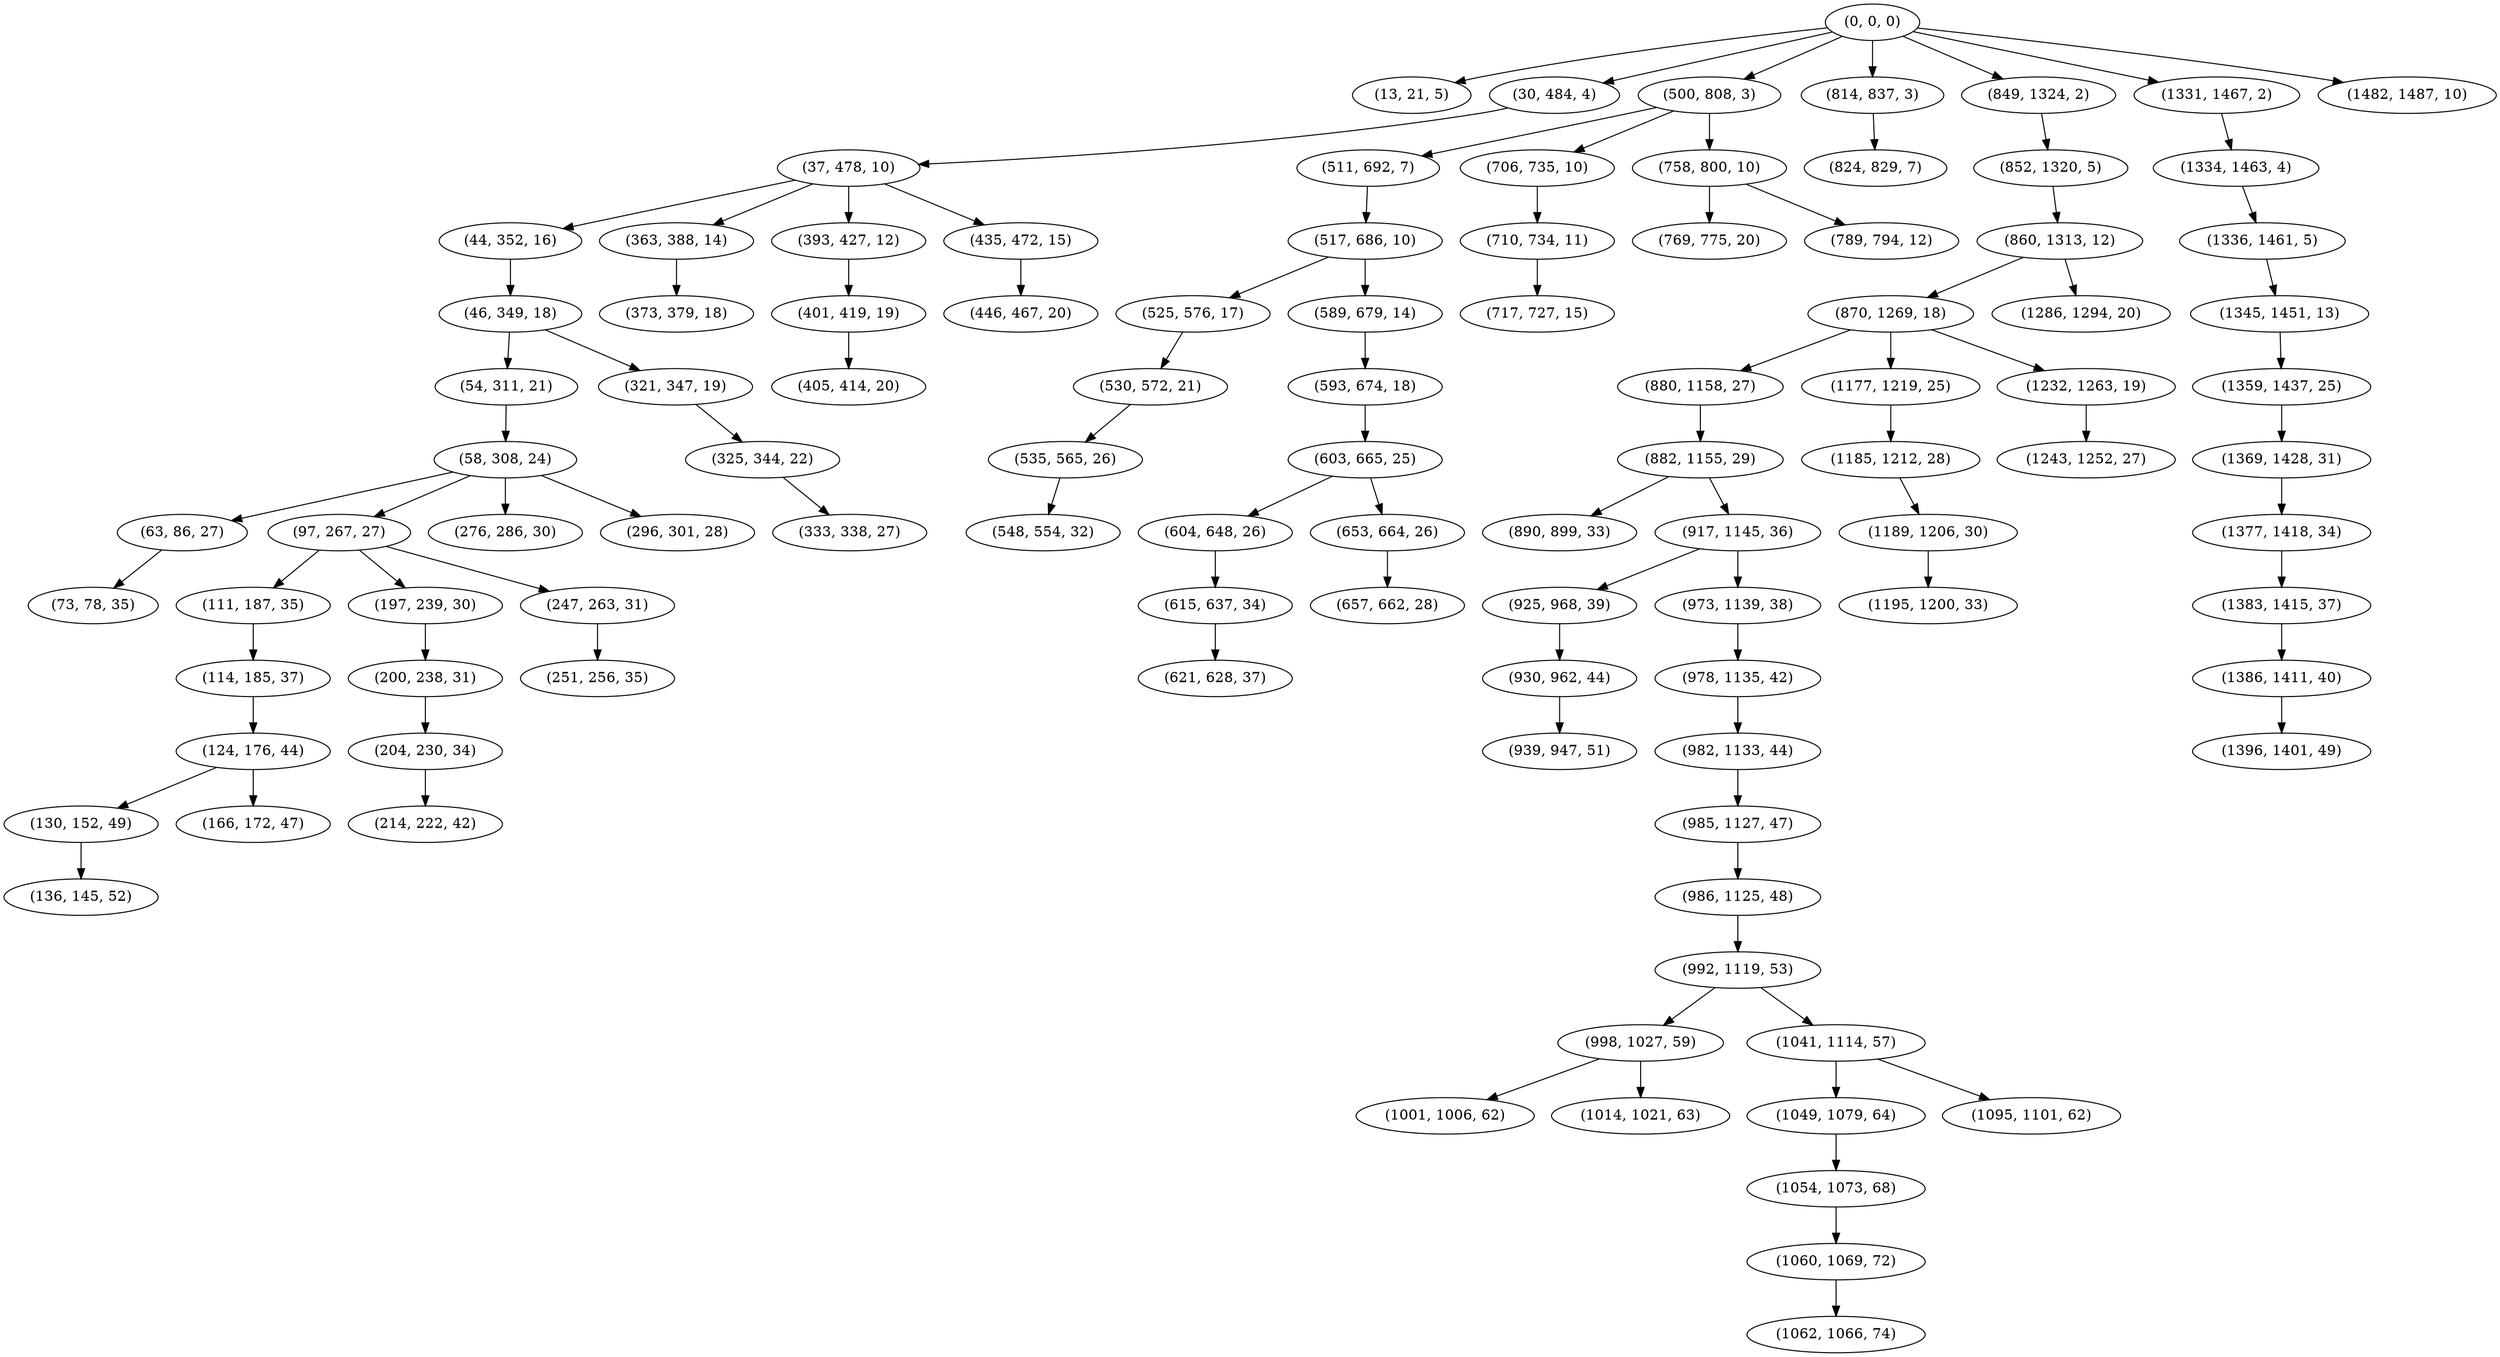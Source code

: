 digraph tree {
    "(0, 0, 0)";
    "(13, 21, 5)";
    "(30, 484, 4)";
    "(37, 478, 10)";
    "(44, 352, 16)";
    "(46, 349, 18)";
    "(54, 311, 21)";
    "(58, 308, 24)";
    "(63, 86, 27)";
    "(73, 78, 35)";
    "(97, 267, 27)";
    "(111, 187, 35)";
    "(114, 185, 37)";
    "(124, 176, 44)";
    "(130, 152, 49)";
    "(136, 145, 52)";
    "(166, 172, 47)";
    "(197, 239, 30)";
    "(200, 238, 31)";
    "(204, 230, 34)";
    "(214, 222, 42)";
    "(247, 263, 31)";
    "(251, 256, 35)";
    "(276, 286, 30)";
    "(296, 301, 28)";
    "(321, 347, 19)";
    "(325, 344, 22)";
    "(333, 338, 27)";
    "(363, 388, 14)";
    "(373, 379, 18)";
    "(393, 427, 12)";
    "(401, 419, 19)";
    "(405, 414, 20)";
    "(435, 472, 15)";
    "(446, 467, 20)";
    "(500, 808, 3)";
    "(511, 692, 7)";
    "(517, 686, 10)";
    "(525, 576, 17)";
    "(530, 572, 21)";
    "(535, 565, 26)";
    "(548, 554, 32)";
    "(589, 679, 14)";
    "(593, 674, 18)";
    "(603, 665, 25)";
    "(604, 648, 26)";
    "(615, 637, 34)";
    "(621, 628, 37)";
    "(653, 664, 26)";
    "(657, 662, 28)";
    "(706, 735, 10)";
    "(710, 734, 11)";
    "(717, 727, 15)";
    "(758, 800, 10)";
    "(769, 775, 20)";
    "(789, 794, 12)";
    "(814, 837, 3)";
    "(824, 829, 7)";
    "(849, 1324, 2)";
    "(852, 1320, 5)";
    "(860, 1313, 12)";
    "(870, 1269, 18)";
    "(880, 1158, 27)";
    "(882, 1155, 29)";
    "(890, 899, 33)";
    "(917, 1145, 36)";
    "(925, 968, 39)";
    "(930, 962, 44)";
    "(939, 947, 51)";
    "(973, 1139, 38)";
    "(978, 1135, 42)";
    "(982, 1133, 44)";
    "(985, 1127, 47)";
    "(986, 1125, 48)";
    "(992, 1119, 53)";
    "(998, 1027, 59)";
    "(1001, 1006, 62)";
    "(1014, 1021, 63)";
    "(1041, 1114, 57)";
    "(1049, 1079, 64)";
    "(1054, 1073, 68)";
    "(1060, 1069, 72)";
    "(1062, 1066, 74)";
    "(1095, 1101, 62)";
    "(1177, 1219, 25)";
    "(1185, 1212, 28)";
    "(1189, 1206, 30)";
    "(1195, 1200, 33)";
    "(1232, 1263, 19)";
    "(1243, 1252, 27)";
    "(1286, 1294, 20)";
    "(1331, 1467, 2)";
    "(1334, 1463, 4)";
    "(1336, 1461, 5)";
    "(1345, 1451, 13)";
    "(1359, 1437, 25)";
    "(1369, 1428, 31)";
    "(1377, 1418, 34)";
    "(1383, 1415, 37)";
    "(1386, 1411, 40)";
    "(1396, 1401, 49)";
    "(1482, 1487, 10)";
    "(0, 0, 0)" -> "(13, 21, 5)";
    "(0, 0, 0)" -> "(30, 484, 4)";
    "(0, 0, 0)" -> "(500, 808, 3)";
    "(0, 0, 0)" -> "(814, 837, 3)";
    "(0, 0, 0)" -> "(849, 1324, 2)";
    "(0, 0, 0)" -> "(1331, 1467, 2)";
    "(0, 0, 0)" -> "(1482, 1487, 10)";
    "(30, 484, 4)" -> "(37, 478, 10)";
    "(37, 478, 10)" -> "(44, 352, 16)";
    "(37, 478, 10)" -> "(363, 388, 14)";
    "(37, 478, 10)" -> "(393, 427, 12)";
    "(37, 478, 10)" -> "(435, 472, 15)";
    "(44, 352, 16)" -> "(46, 349, 18)";
    "(46, 349, 18)" -> "(54, 311, 21)";
    "(46, 349, 18)" -> "(321, 347, 19)";
    "(54, 311, 21)" -> "(58, 308, 24)";
    "(58, 308, 24)" -> "(63, 86, 27)";
    "(58, 308, 24)" -> "(97, 267, 27)";
    "(58, 308, 24)" -> "(276, 286, 30)";
    "(58, 308, 24)" -> "(296, 301, 28)";
    "(63, 86, 27)" -> "(73, 78, 35)";
    "(97, 267, 27)" -> "(111, 187, 35)";
    "(97, 267, 27)" -> "(197, 239, 30)";
    "(97, 267, 27)" -> "(247, 263, 31)";
    "(111, 187, 35)" -> "(114, 185, 37)";
    "(114, 185, 37)" -> "(124, 176, 44)";
    "(124, 176, 44)" -> "(130, 152, 49)";
    "(124, 176, 44)" -> "(166, 172, 47)";
    "(130, 152, 49)" -> "(136, 145, 52)";
    "(197, 239, 30)" -> "(200, 238, 31)";
    "(200, 238, 31)" -> "(204, 230, 34)";
    "(204, 230, 34)" -> "(214, 222, 42)";
    "(247, 263, 31)" -> "(251, 256, 35)";
    "(321, 347, 19)" -> "(325, 344, 22)";
    "(325, 344, 22)" -> "(333, 338, 27)";
    "(363, 388, 14)" -> "(373, 379, 18)";
    "(393, 427, 12)" -> "(401, 419, 19)";
    "(401, 419, 19)" -> "(405, 414, 20)";
    "(435, 472, 15)" -> "(446, 467, 20)";
    "(500, 808, 3)" -> "(511, 692, 7)";
    "(500, 808, 3)" -> "(706, 735, 10)";
    "(500, 808, 3)" -> "(758, 800, 10)";
    "(511, 692, 7)" -> "(517, 686, 10)";
    "(517, 686, 10)" -> "(525, 576, 17)";
    "(517, 686, 10)" -> "(589, 679, 14)";
    "(525, 576, 17)" -> "(530, 572, 21)";
    "(530, 572, 21)" -> "(535, 565, 26)";
    "(535, 565, 26)" -> "(548, 554, 32)";
    "(589, 679, 14)" -> "(593, 674, 18)";
    "(593, 674, 18)" -> "(603, 665, 25)";
    "(603, 665, 25)" -> "(604, 648, 26)";
    "(603, 665, 25)" -> "(653, 664, 26)";
    "(604, 648, 26)" -> "(615, 637, 34)";
    "(615, 637, 34)" -> "(621, 628, 37)";
    "(653, 664, 26)" -> "(657, 662, 28)";
    "(706, 735, 10)" -> "(710, 734, 11)";
    "(710, 734, 11)" -> "(717, 727, 15)";
    "(758, 800, 10)" -> "(769, 775, 20)";
    "(758, 800, 10)" -> "(789, 794, 12)";
    "(814, 837, 3)" -> "(824, 829, 7)";
    "(849, 1324, 2)" -> "(852, 1320, 5)";
    "(852, 1320, 5)" -> "(860, 1313, 12)";
    "(860, 1313, 12)" -> "(870, 1269, 18)";
    "(860, 1313, 12)" -> "(1286, 1294, 20)";
    "(870, 1269, 18)" -> "(880, 1158, 27)";
    "(870, 1269, 18)" -> "(1177, 1219, 25)";
    "(870, 1269, 18)" -> "(1232, 1263, 19)";
    "(880, 1158, 27)" -> "(882, 1155, 29)";
    "(882, 1155, 29)" -> "(890, 899, 33)";
    "(882, 1155, 29)" -> "(917, 1145, 36)";
    "(917, 1145, 36)" -> "(925, 968, 39)";
    "(917, 1145, 36)" -> "(973, 1139, 38)";
    "(925, 968, 39)" -> "(930, 962, 44)";
    "(930, 962, 44)" -> "(939, 947, 51)";
    "(973, 1139, 38)" -> "(978, 1135, 42)";
    "(978, 1135, 42)" -> "(982, 1133, 44)";
    "(982, 1133, 44)" -> "(985, 1127, 47)";
    "(985, 1127, 47)" -> "(986, 1125, 48)";
    "(986, 1125, 48)" -> "(992, 1119, 53)";
    "(992, 1119, 53)" -> "(998, 1027, 59)";
    "(992, 1119, 53)" -> "(1041, 1114, 57)";
    "(998, 1027, 59)" -> "(1001, 1006, 62)";
    "(998, 1027, 59)" -> "(1014, 1021, 63)";
    "(1041, 1114, 57)" -> "(1049, 1079, 64)";
    "(1041, 1114, 57)" -> "(1095, 1101, 62)";
    "(1049, 1079, 64)" -> "(1054, 1073, 68)";
    "(1054, 1073, 68)" -> "(1060, 1069, 72)";
    "(1060, 1069, 72)" -> "(1062, 1066, 74)";
    "(1177, 1219, 25)" -> "(1185, 1212, 28)";
    "(1185, 1212, 28)" -> "(1189, 1206, 30)";
    "(1189, 1206, 30)" -> "(1195, 1200, 33)";
    "(1232, 1263, 19)" -> "(1243, 1252, 27)";
    "(1331, 1467, 2)" -> "(1334, 1463, 4)";
    "(1334, 1463, 4)" -> "(1336, 1461, 5)";
    "(1336, 1461, 5)" -> "(1345, 1451, 13)";
    "(1345, 1451, 13)" -> "(1359, 1437, 25)";
    "(1359, 1437, 25)" -> "(1369, 1428, 31)";
    "(1369, 1428, 31)" -> "(1377, 1418, 34)";
    "(1377, 1418, 34)" -> "(1383, 1415, 37)";
    "(1383, 1415, 37)" -> "(1386, 1411, 40)";
    "(1386, 1411, 40)" -> "(1396, 1401, 49)";
}
